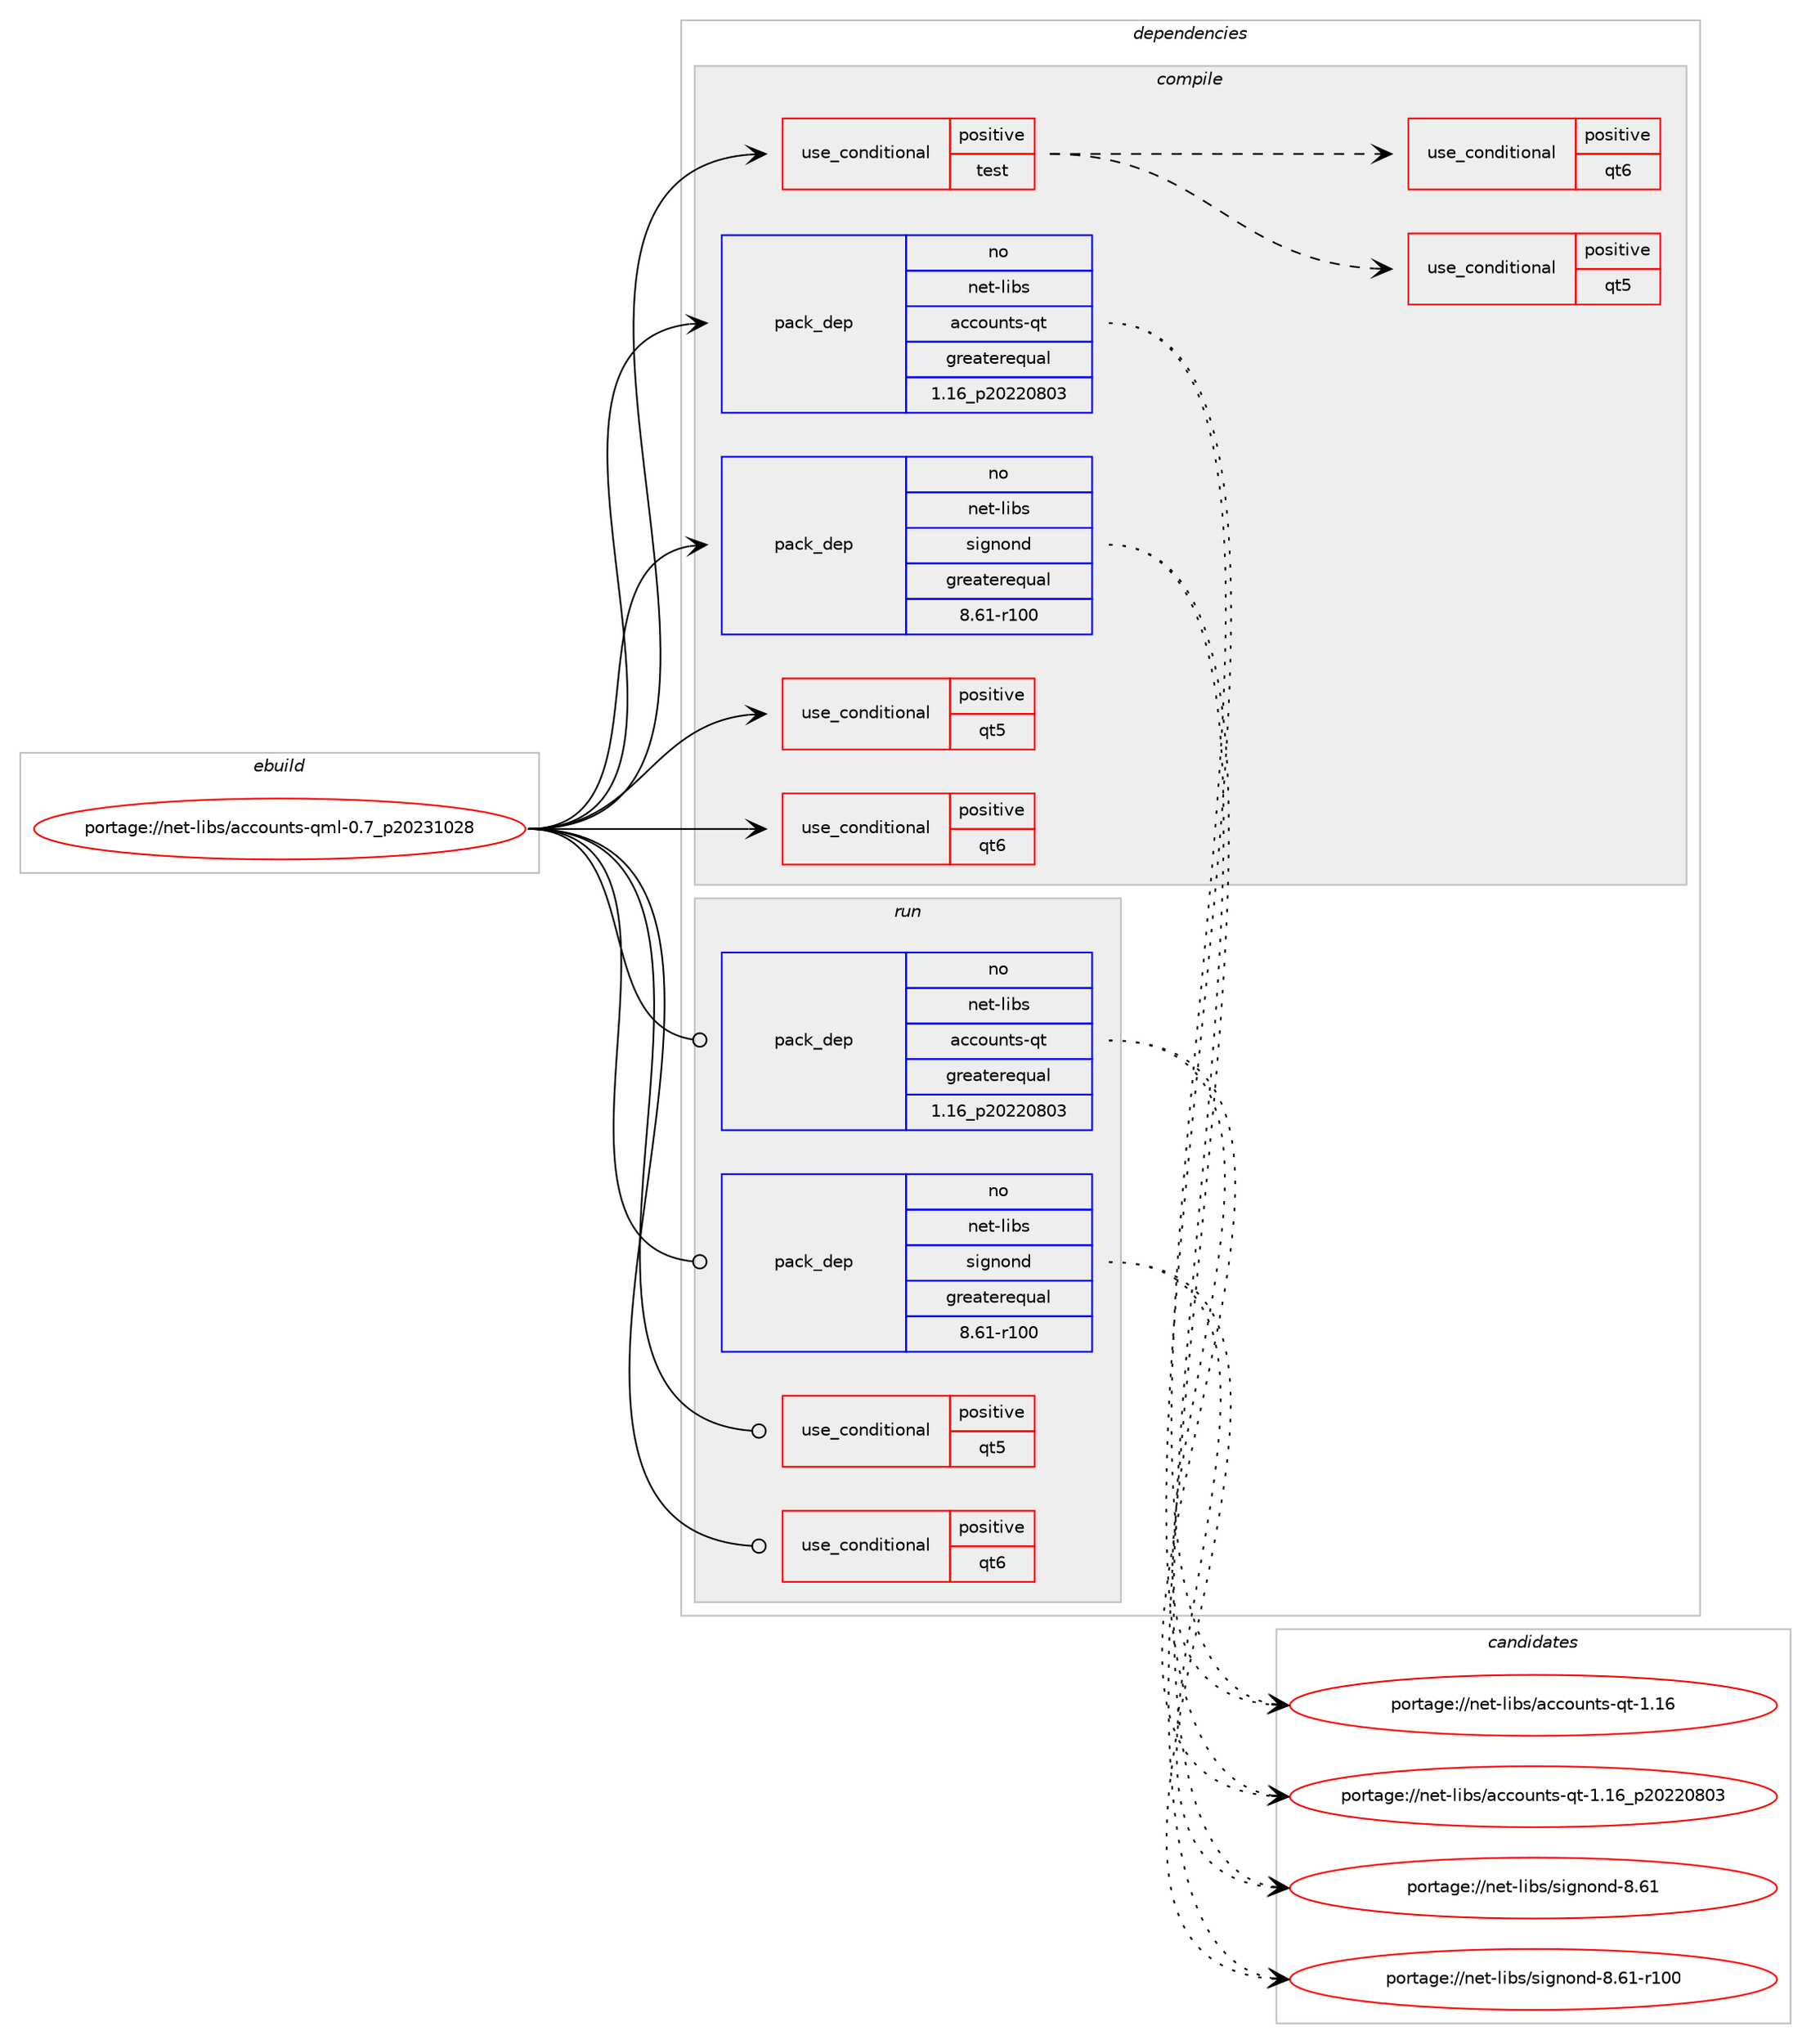 digraph prolog {

# *************
# Graph options
# *************

newrank=true;
concentrate=true;
compound=true;
graph [rankdir=LR,fontname=Helvetica,fontsize=10,ranksep=1.5];#, ranksep=2.5, nodesep=0.2];
edge  [arrowhead=vee];
node  [fontname=Helvetica,fontsize=10];

# **********
# The ebuild
# **********

subgraph cluster_leftcol {
color=gray;
rank=same;
label=<<i>ebuild</i>>;
id [label="portage://net-libs/accounts-qml-0.7_p20231028", color=red, width=4, href="../net-libs/accounts-qml-0.7_p20231028.svg"];
}

# ****************
# The dependencies
# ****************

subgraph cluster_midcol {
color=gray;
label=<<i>dependencies</i>>;
subgraph cluster_compile {
fillcolor="#eeeeee";
style=filled;
label=<<i>compile</i>>;
subgraph cond2433 {
dependency3296 [label=<<TABLE BORDER="0" CELLBORDER="1" CELLSPACING="0" CELLPADDING="4"><TR><TD ROWSPAN="3" CELLPADDING="10">use_conditional</TD></TR><TR><TD>positive</TD></TR><TR><TD>qt5</TD></TR></TABLE>>, shape=none, color=red];
# *** BEGIN UNKNOWN DEPENDENCY TYPE (TODO) ***
# dependency3296 -> package_dependency(portage://net-libs/accounts-qml-0.7_p20231028,install,no,dev-qt,qtcore,none,[,,],[slot(5)],[])
# *** END UNKNOWN DEPENDENCY TYPE (TODO) ***

# *** BEGIN UNKNOWN DEPENDENCY TYPE (TODO) ***
# dependency3296 -> package_dependency(portage://net-libs/accounts-qml-0.7_p20231028,install,no,dev-qt,qtdeclarative,none,[,,],[slot(5)],[])
# *** END UNKNOWN DEPENDENCY TYPE (TODO) ***

}
id:e -> dependency3296:w [weight=20,style="solid",arrowhead="vee"];
subgraph cond2434 {
dependency3297 [label=<<TABLE BORDER="0" CELLBORDER="1" CELLSPACING="0" CELLPADDING="4"><TR><TD ROWSPAN="3" CELLPADDING="10">use_conditional</TD></TR><TR><TD>positive</TD></TR><TR><TD>qt6</TD></TR></TABLE>>, shape=none, color=red];
# *** BEGIN UNKNOWN DEPENDENCY TYPE (TODO) ***
# dependency3297 -> package_dependency(portage://net-libs/accounts-qml-0.7_p20231028,install,no,dev-qt,qtbase,none,[,,],[slot(6)],[])
# *** END UNKNOWN DEPENDENCY TYPE (TODO) ***

# *** BEGIN UNKNOWN DEPENDENCY TYPE (TODO) ***
# dependency3297 -> package_dependency(portage://net-libs/accounts-qml-0.7_p20231028,install,no,dev-qt,qtdeclarative,none,[,,],[slot(6)],[])
# *** END UNKNOWN DEPENDENCY TYPE (TODO) ***

}
id:e -> dependency3297:w [weight=20,style="solid",arrowhead="vee"];
subgraph cond2435 {
dependency3298 [label=<<TABLE BORDER="0" CELLBORDER="1" CELLSPACING="0" CELLPADDING="4"><TR><TD ROWSPAN="3" CELLPADDING="10">use_conditional</TD></TR><TR><TD>positive</TD></TR><TR><TD>test</TD></TR></TABLE>>, shape=none, color=red];
subgraph cond2436 {
dependency3299 [label=<<TABLE BORDER="0" CELLBORDER="1" CELLSPACING="0" CELLPADDING="4"><TR><TD ROWSPAN="3" CELLPADDING="10">use_conditional</TD></TR><TR><TD>positive</TD></TR><TR><TD>qt5</TD></TR></TABLE>>, shape=none, color=red];
# *** BEGIN UNKNOWN DEPENDENCY TYPE (TODO) ***
# dependency3299 -> package_dependency(portage://net-libs/accounts-qml-0.7_p20231028,install,no,dev-qt,qtgui,none,[,,],[slot(5)],[])
# *** END UNKNOWN DEPENDENCY TYPE (TODO) ***

# *** BEGIN UNKNOWN DEPENDENCY TYPE (TODO) ***
# dependency3299 -> package_dependency(portage://net-libs/accounts-qml-0.7_p20231028,install,no,dev-qt,qttest,none,[,,],[slot(5)],[])
# *** END UNKNOWN DEPENDENCY TYPE (TODO) ***

}
dependency3298:e -> dependency3299:w [weight=20,style="dashed",arrowhead="vee"];
subgraph cond2437 {
dependency3300 [label=<<TABLE BORDER="0" CELLBORDER="1" CELLSPACING="0" CELLPADDING="4"><TR><TD ROWSPAN="3" CELLPADDING="10">use_conditional</TD></TR><TR><TD>positive</TD></TR><TR><TD>qt6</TD></TR></TABLE>>, shape=none, color=red];
# *** BEGIN UNKNOWN DEPENDENCY TYPE (TODO) ***
# dependency3300 -> package_dependency(portage://net-libs/accounts-qml-0.7_p20231028,install,no,dev-qt,qtbase,none,[,,],[slot(6)],[use(enable(gui),none)])
# *** END UNKNOWN DEPENDENCY TYPE (TODO) ***

}
dependency3298:e -> dependency3300:w [weight=20,style="dashed",arrowhead="vee"];
}
id:e -> dependency3298:w [weight=20,style="solid",arrowhead="vee"];
subgraph pack822 {
dependency3301 [label=<<TABLE BORDER="0" CELLBORDER="1" CELLSPACING="0" CELLPADDING="4" WIDTH="220"><TR><TD ROWSPAN="6" CELLPADDING="30">pack_dep</TD></TR><TR><TD WIDTH="110">no</TD></TR><TR><TD>net-libs</TD></TR><TR><TD>accounts-qt</TD></TR><TR><TD>greaterequal</TD></TR><TR><TD>1.16_p20220803</TD></TR></TABLE>>, shape=none, color=blue];
}
id:e -> dependency3301:w [weight=20,style="solid",arrowhead="vee"];
subgraph pack823 {
dependency3302 [label=<<TABLE BORDER="0" CELLBORDER="1" CELLSPACING="0" CELLPADDING="4" WIDTH="220"><TR><TD ROWSPAN="6" CELLPADDING="30">pack_dep</TD></TR><TR><TD WIDTH="110">no</TD></TR><TR><TD>net-libs</TD></TR><TR><TD>signond</TD></TR><TR><TD>greaterequal</TD></TR><TR><TD>8.61-r100</TD></TR></TABLE>>, shape=none, color=blue];
}
id:e -> dependency3302:w [weight=20,style="solid",arrowhead="vee"];
}
subgraph cluster_compileandrun {
fillcolor="#eeeeee";
style=filled;
label=<<i>compile and run</i>>;
}
subgraph cluster_run {
fillcolor="#eeeeee";
style=filled;
label=<<i>run</i>>;
subgraph cond2438 {
dependency3303 [label=<<TABLE BORDER="0" CELLBORDER="1" CELLSPACING="0" CELLPADDING="4"><TR><TD ROWSPAN="3" CELLPADDING="10">use_conditional</TD></TR><TR><TD>positive</TD></TR><TR><TD>qt5</TD></TR></TABLE>>, shape=none, color=red];
# *** BEGIN UNKNOWN DEPENDENCY TYPE (TODO) ***
# dependency3303 -> package_dependency(portage://net-libs/accounts-qml-0.7_p20231028,run,no,dev-qt,qtcore,none,[,,],[slot(5)],[])
# *** END UNKNOWN DEPENDENCY TYPE (TODO) ***

# *** BEGIN UNKNOWN DEPENDENCY TYPE (TODO) ***
# dependency3303 -> package_dependency(portage://net-libs/accounts-qml-0.7_p20231028,run,no,dev-qt,qtdeclarative,none,[,,],[slot(5)],[])
# *** END UNKNOWN DEPENDENCY TYPE (TODO) ***

}
id:e -> dependency3303:w [weight=20,style="solid",arrowhead="odot"];
subgraph cond2439 {
dependency3304 [label=<<TABLE BORDER="0" CELLBORDER="1" CELLSPACING="0" CELLPADDING="4"><TR><TD ROWSPAN="3" CELLPADDING="10">use_conditional</TD></TR><TR><TD>positive</TD></TR><TR><TD>qt6</TD></TR></TABLE>>, shape=none, color=red];
# *** BEGIN UNKNOWN DEPENDENCY TYPE (TODO) ***
# dependency3304 -> package_dependency(portage://net-libs/accounts-qml-0.7_p20231028,run,no,dev-qt,qtbase,none,[,,],[slot(6)],[])
# *** END UNKNOWN DEPENDENCY TYPE (TODO) ***

# *** BEGIN UNKNOWN DEPENDENCY TYPE (TODO) ***
# dependency3304 -> package_dependency(portage://net-libs/accounts-qml-0.7_p20231028,run,no,dev-qt,qtdeclarative,none,[,,],[slot(6)],[])
# *** END UNKNOWN DEPENDENCY TYPE (TODO) ***

}
id:e -> dependency3304:w [weight=20,style="solid",arrowhead="odot"];
subgraph pack824 {
dependency3305 [label=<<TABLE BORDER="0" CELLBORDER="1" CELLSPACING="0" CELLPADDING="4" WIDTH="220"><TR><TD ROWSPAN="6" CELLPADDING="30">pack_dep</TD></TR><TR><TD WIDTH="110">no</TD></TR><TR><TD>net-libs</TD></TR><TR><TD>accounts-qt</TD></TR><TR><TD>greaterequal</TD></TR><TR><TD>1.16_p20220803</TD></TR></TABLE>>, shape=none, color=blue];
}
id:e -> dependency3305:w [weight=20,style="solid",arrowhead="odot"];
subgraph pack825 {
dependency3306 [label=<<TABLE BORDER="0" CELLBORDER="1" CELLSPACING="0" CELLPADDING="4" WIDTH="220"><TR><TD ROWSPAN="6" CELLPADDING="30">pack_dep</TD></TR><TR><TD WIDTH="110">no</TD></TR><TR><TD>net-libs</TD></TR><TR><TD>signond</TD></TR><TR><TD>greaterequal</TD></TR><TR><TD>8.61-r100</TD></TR></TABLE>>, shape=none, color=blue];
}
id:e -> dependency3306:w [weight=20,style="solid",arrowhead="odot"];
}
}

# **************
# The candidates
# **************

subgraph cluster_choices {
rank=same;
color=gray;
label=<<i>candidates</i>>;

subgraph choice822 {
color=black;
nodesep=1;
choice110101116451081059811547979999111117110116115451131164549464954 [label="portage://net-libs/accounts-qt-1.16", color=red, width=4,href="../net-libs/accounts-qt-1.16.svg"];
choice110101116451081059811547979999111117110116115451131164549464954951125048505048564851 [label="portage://net-libs/accounts-qt-1.16_p20220803", color=red, width=4,href="../net-libs/accounts-qt-1.16_p20220803.svg"];
dependency3301:e -> choice110101116451081059811547979999111117110116115451131164549464954:w [style=dotted,weight="100"];
dependency3301:e -> choice110101116451081059811547979999111117110116115451131164549464954951125048505048564851:w [style=dotted,weight="100"];
}
subgraph choice823 {
color=black;
nodesep=1;
choice1101011164510810598115471151051031101111101004556465449 [label="portage://net-libs/signond-8.61", color=red, width=4,href="../net-libs/signond-8.61.svg"];
choice110101116451081059811547115105103110111110100455646544945114494848 [label="portage://net-libs/signond-8.61-r100", color=red, width=4,href="../net-libs/signond-8.61-r100.svg"];
dependency3302:e -> choice1101011164510810598115471151051031101111101004556465449:w [style=dotted,weight="100"];
dependency3302:e -> choice110101116451081059811547115105103110111110100455646544945114494848:w [style=dotted,weight="100"];
}
subgraph choice824 {
color=black;
nodesep=1;
choice110101116451081059811547979999111117110116115451131164549464954 [label="portage://net-libs/accounts-qt-1.16", color=red, width=4,href="../net-libs/accounts-qt-1.16.svg"];
choice110101116451081059811547979999111117110116115451131164549464954951125048505048564851 [label="portage://net-libs/accounts-qt-1.16_p20220803", color=red, width=4,href="../net-libs/accounts-qt-1.16_p20220803.svg"];
dependency3305:e -> choice110101116451081059811547979999111117110116115451131164549464954:w [style=dotted,weight="100"];
dependency3305:e -> choice110101116451081059811547979999111117110116115451131164549464954951125048505048564851:w [style=dotted,weight="100"];
}
subgraph choice825 {
color=black;
nodesep=1;
choice1101011164510810598115471151051031101111101004556465449 [label="portage://net-libs/signond-8.61", color=red, width=4,href="../net-libs/signond-8.61.svg"];
choice110101116451081059811547115105103110111110100455646544945114494848 [label="portage://net-libs/signond-8.61-r100", color=red, width=4,href="../net-libs/signond-8.61-r100.svg"];
dependency3306:e -> choice1101011164510810598115471151051031101111101004556465449:w [style=dotted,weight="100"];
dependency3306:e -> choice110101116451081059811547115105103110111110100455646544945114494848:w [style=dotted,weight="100"];
}
}

}
